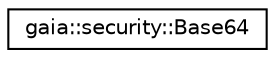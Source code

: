digraph G
{
  edge [fontname="Helvetica",fontsize="10",labelfontname="Helvetica",labelfontsize="10"];
  node [fontname="Helvetica",fontsize="10",shape=record];
  rankdir=LR;
  Node1 [label="gaia::security::Base64",height=0.2,width=0.4,color="black", fillcolor="white", style="filled",URL="$dc/ddf/classgaia_1_1security_1_1_base64.html",tooltip="Base64 encode and decode function."];
}
